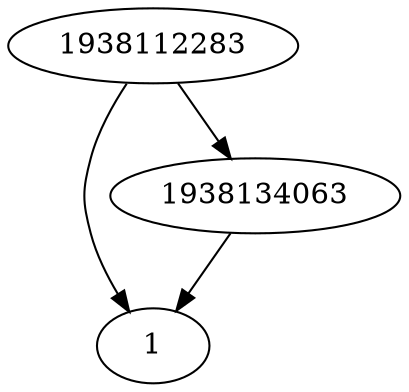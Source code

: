 strict digraph  {
1;
1938112283;
1938134063;
1938112283 -> 1;
1938112283 -> 1938134063;
1938134063 -> 1;
}
